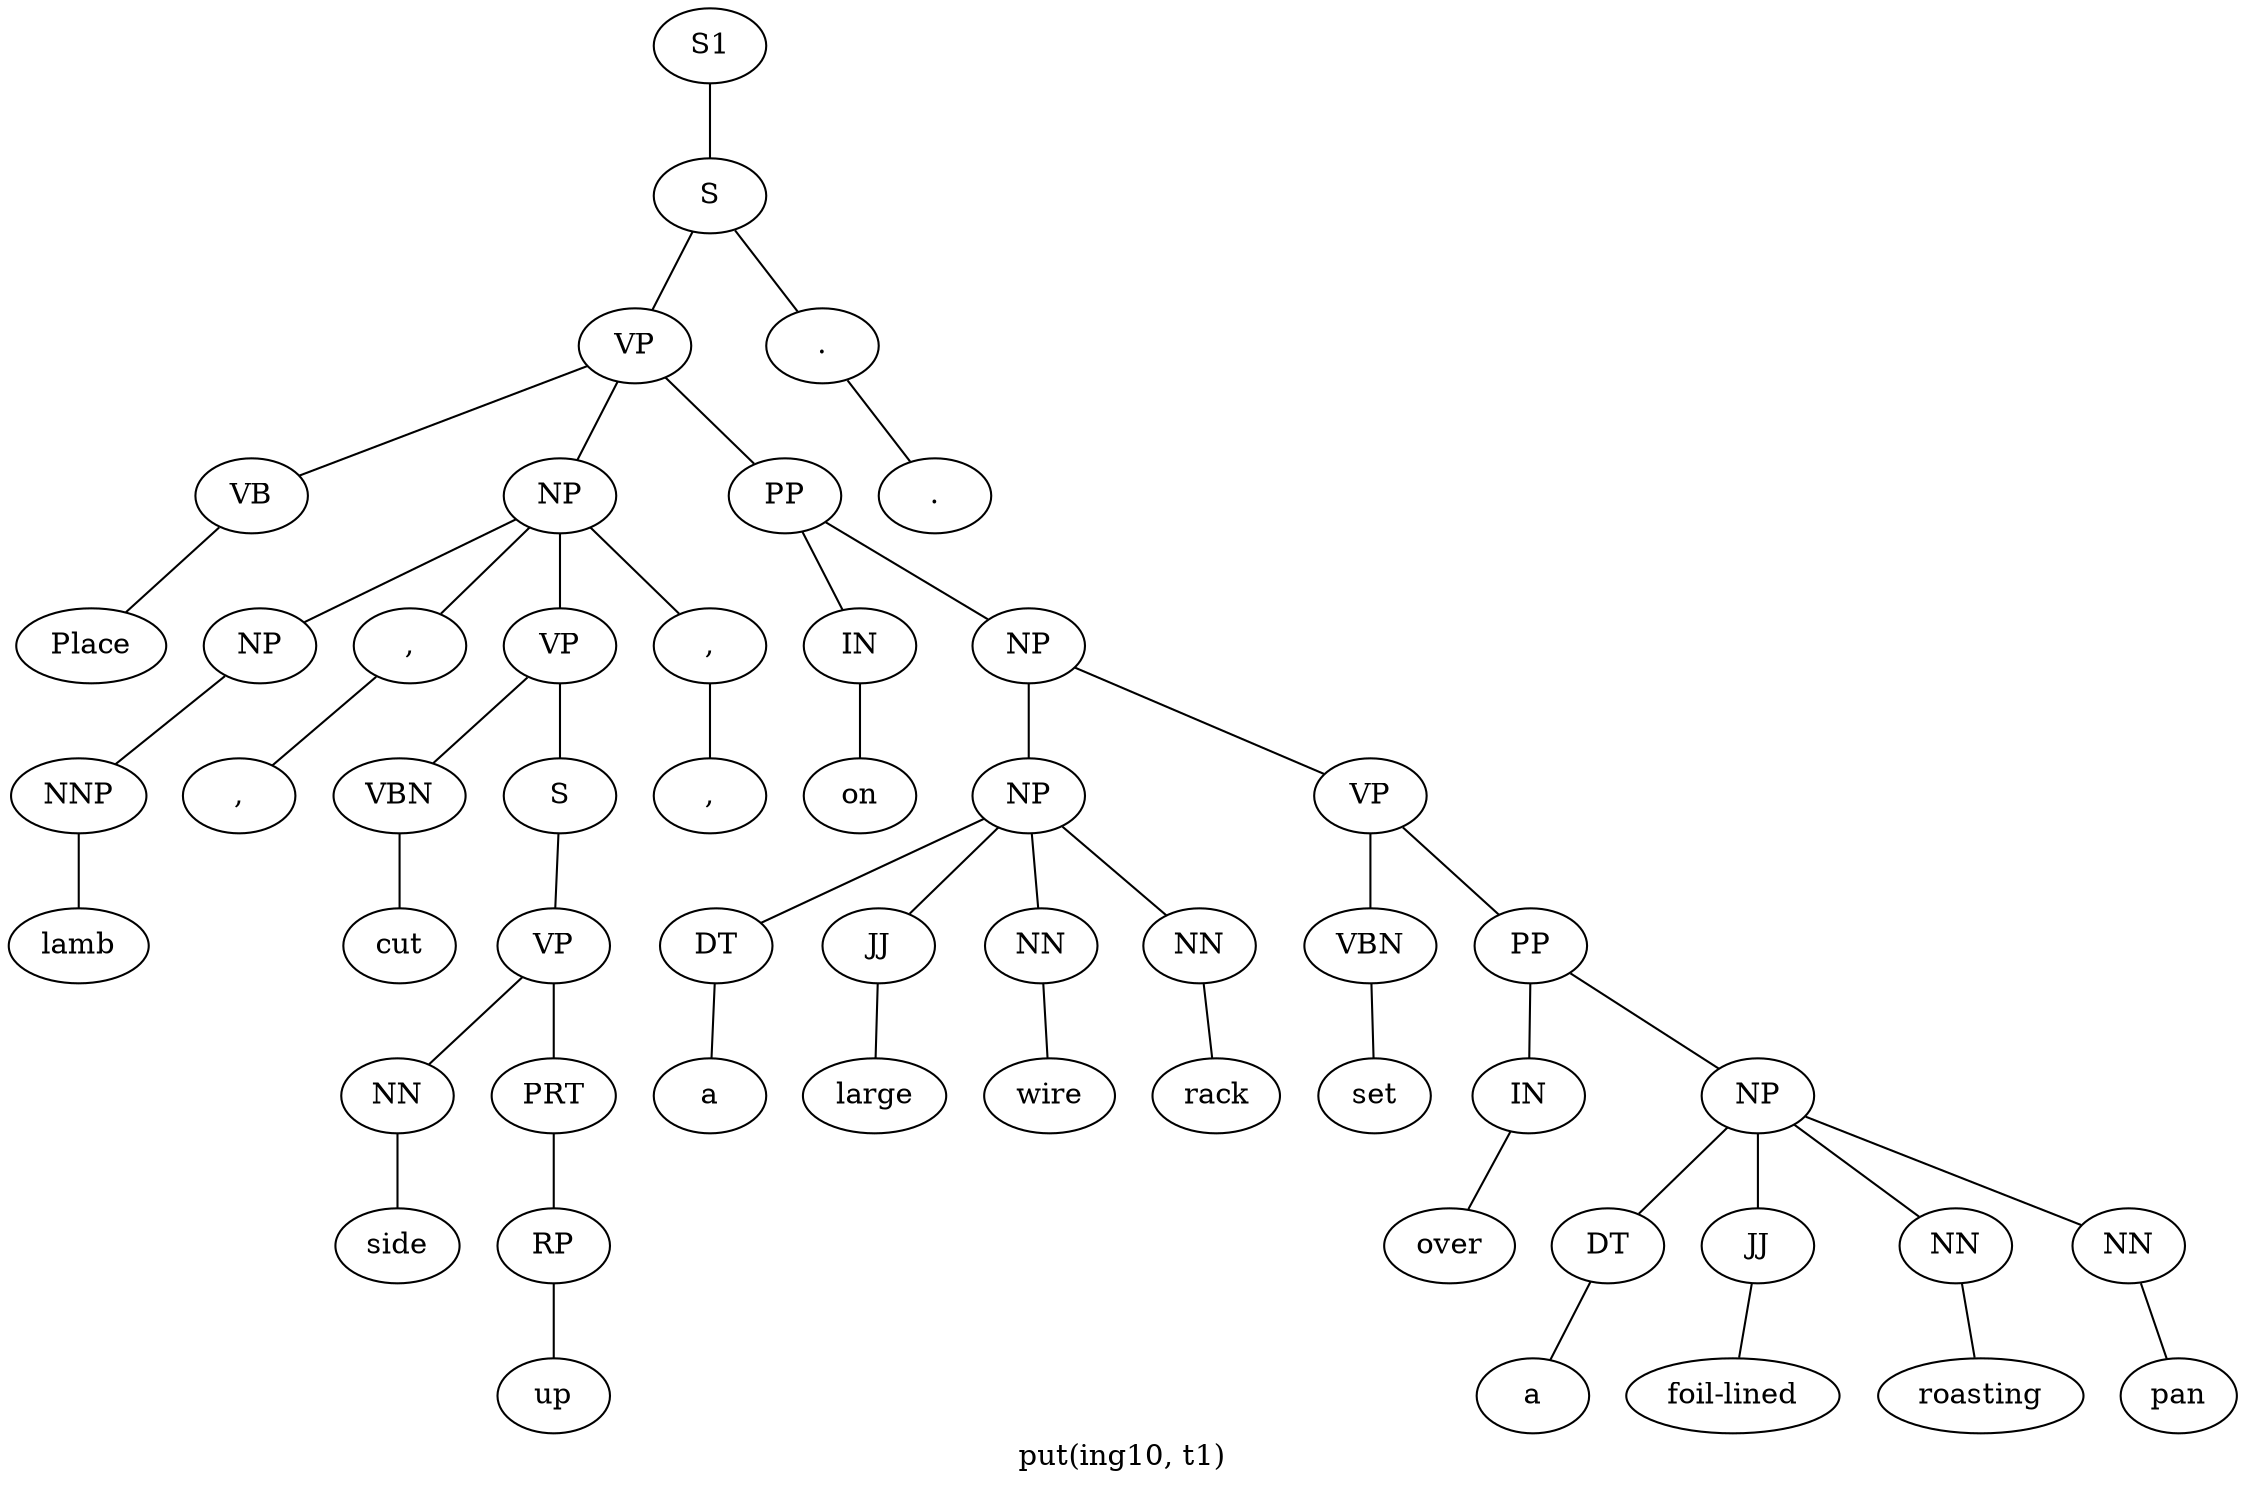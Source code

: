 graph SyntaxGraph {
	label = "put(ing10, t1)";
	Node0 [label="S1"];
	Node1 [label="S"];
	Node2 [label="VP"];
	Node3 [label="VB"];
	Node4 [label="Place"];
	Node5 [label="NP"];
	Node6 [label="NP"];
	Node7 [label="NNP"];
	Node8 [label="lamb"];
	Node9 [label=","];
	Node10 [label=","];
	Node11 [label="VP"];
	Node12 [label="VBN"];
	Node13 [label="cut"];
	Node14 [label="S"];
	Node15 [label="VP"];
	Node16 [label="NN"];
	Node17 [label="side"];
	Node18 [label="PRT"];
	Node19 [label="RP"];
	Node20 [label="up"];
	Node21 [label=","];
	Node22 [label=","];
	Node23 [label="PP"];
	Node24 [label="IN"];
	Node25 [label="on"];
	Node26 [label="NP"];
	Node27 [label="NP"];
	Node28 [label="DT"];
	Node29 [label="a"];
	Node30 [label="JJ"];
	Node31 [label="large"];
	Node32 [label="NN"];
	Node33 [label="wire"];
	Node34 [label="NN"];
	Node35 [label="rack"];
	Node36 [label="VP"];
	Node37 [label="VBN"];
	Node38 [label="set"];
	Node39 [label="PP"];
	Node40 [label="IN"];
	Node41 [label="over"];
	Node42 [label="NP"];
	Node43 [label="DT"];
	Node44 [label="a"];
	Node45 [label="JJ"];
	Node46 [label="foil-lined"];
	Node47 [label="NN"];
	Node48 [label="roasting"];
	Node49 [label="NN"];
	Node50 [label="pan"];
	Node51 [label="."];
	Node52 [label="."];

	Node0 -- Node1;
	Node1 -- Node2;
	Node1 -- Node51;
	Node2 -- Node3;
	Node2 -- Node5;
	Node2 -- Node23;
	Node3 -- Node4;
	Node5 -- Node6;
	Node5 -- Node9;
	Node5 -- Node11;
	Node5 -- Node21;
	Node6 -- Node7;
	Node7 -- Node8;
	Node9 -- Node10;
	Node11 -- Node12;
	Node11 -- Node14;
	Node12 -- Node13;
	Node14 -- Node15;
	Node15 -- Node16;
	Node15 -- Node18;
	Node16 -- Node17;
	Node18 -- Node19;
	Node19 -- Node20;
	Node21 -- Node22;
	Node23 -- Node24;
	Node23 -- Node26;
	Node24 -- Node25;
	Node26 -- Node27;
	Node26 -- Node36;
	Node27 -- Node28;
	Node27 -- Node30;
	Node27 -- Node32;
	Node27 -- Node34;
	Node28 -- Node29;
	Node30 -- Node31;
	Node32 -- Node33;
	Node34 -- Node35;
	Node36 -- Node37;
	Node36 -- Node39;
	Node37 -- Node38;
	Node39 -- Node40;
	Node39 -- Node42;
	Node40 -- Node41;
	Node42 -- Node43;
	Node42 -- Node45;
	Node42 -- Node47;
	Node42 -- Node49;
	Node43 -- Node44;
	Node45 -- Node46;
	Node47 -- Node48;
	Node49 -- Node50;
	Node51 -- Node52;
}